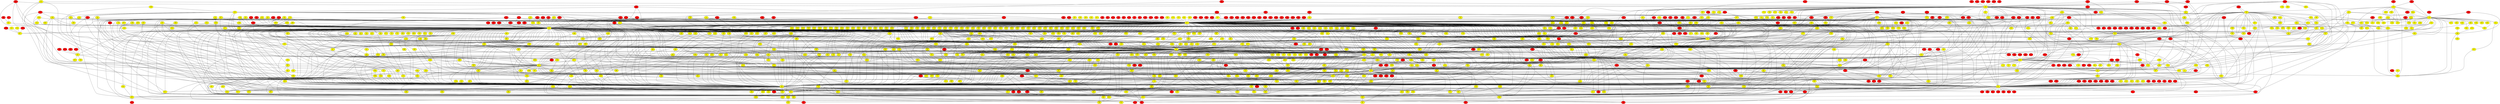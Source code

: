 graph {
0 [style = filled fillcolor = red];
1 [style = filled fillcolor = red];
2 [style = filled fillcolor = red];
3 [style = filled fillcolor = red];
4 [style = filled fillcolor = red];
5 [style = filled fillcolor = red];
6 [style = filled fillcolor = red];
7 [style = filled fillcolor = red];
8 [style = filled fillcolor = red];
9 [style = filled fillcolor = red];
10 [style = filled fillcolor = red];
11 [style = filled fillcolor = red];
12 [style = filled fillcolor = red];
13 [style = filled fillcolor = red];
14 [style = filled fillcolor = red];
15 [style = filled fillcolor = red];
16 [style = filled fillcolor = red];
17 [style = filled fillcolor = red];
18 [style = filled fillcolor = red];
19 [style = filled fillcolor = red];
20 [style = filled fillcolor = red];
21 [style = filled fillcolor = red];
22 [style = filled fillcolor = red];
23 [style = filled fillcolor = red];
24 [style = filled fillcolor = red];
25 [style = filled fillcolor = red];
26 [style = filled fillcolor = red];
27 [style = filled fillcolor = red];
28 [style = filled fillcolor = red];
29 [style = filled fillcolor = red];
30 [style = filled fillcolor = red];
31 [style = filled fillcolor = red];
32 [style = filled fillcolor = red];
33 [style = filled fillcolor = red];
34 [style = filled fillcolor = red];
35 [style = filled fillcolor = red];
36 [style = filled fillcolor = red];
37 [style = filled fillcolor = red];
38 [style = filled fillcolor = red];
39 [style = filled fillcolor = red];
40 [style = filled fillcolor = red];
41 [style = filled fillcolor = red];
42 [style = filled fillcolor = red];
43 [style = filled fillcolor = red];
44 [style = filled fillcolor = red];
45 [style = filled fillcolor = red];
46 [style = filled fillcolor = red];
47 [style = filled fillcolor = red];
48 [style = filled fillcolor = red];
49 [style = filled fillcolor = red];
50 [style = filled fillcolor = red];
51 [style = filled fillcolor = red];
52 [style = filled fillcolor = red];
53 [style = filled fillcolor = red];
54 [style = filled fillcolor = red];
55 [style = filled fillcolor = red];
56 [style = filled fillcolor = red];
57 [style = filled fillcolor = red];
58 [style = filled fillcolor = red];
59 [style = filled fillcolor = red];
60 [style = filled fillcolor = red];
61 [style = filled fillcolor = red];
62 [style = filled fillcolor = red];
63 [style = filled fillcolor = red];
64 [style = filled fillcolor = red];
65 [style = filled fillcolor = red];
66 [style = filled fillcolor = red];
67 [style = filled fillcolor = red];
68 [style = filled fillcolor = red];
69 [style = filled fillcolor = red];
70 [style = filled fillcolor = red];
71 [style = filled fillcolor = red];
72 [style = filled fillcolor = red];
73 [style = filled fillcolor = red];
74 [style = filled fillcolor = red];
75 [style = filled fillcolor = red];
76 [style = filled fillcolor = red];
77 [style = filled fillcolor = red];
78 [style = filled fillcolor = red];
79 [style = filled fillcolor = red];
80 [style = filled fillcolor = red];
81 [style = filled fillcolor = red];
82 [style = filled fillcolor = red];
83 [style = filled fillcolor = red];
84 [style = filled fillcolor = red];
85 [style = filled fillcolor = red];
86 [style = filled fillcolor = red];
87 [style = filled fillcolor = red];
88 [style = filled fillcolor = red];
89 [style = filled fillcolor = red];
90 [style = filled fillcolor = red];
91 [style = filled fillcolor = red];
92 [style = filled fillcolor = red];
93 [style = filled fillcolor = red];
94 [style = filled fillcolor = red];
95 [style = filled fillcolor = red];
96 [style = filled fillcolor = red];
97 [style = filled fillcolor = red];
98 [style = filled fillcolor = red];
99 [style = filled fillcolor = red];
100 [style = filled fillcolor = red];
101 [style = filled fillcolor = red];
102 [style = filled fillcolor = red];
103 [style = filled fillcolor = red];
104 [style = filled fillcolor = red];
105 [style = filled fillcolor = red];
106 [style = filled fillcolor = red];
107 [style = filled fillcolor = red];
108 [style = filled fillcolor = red];
109 [style = filled fillcolor = red];
110 [style = filled fillcolor = red];
111 [style = filled fillcolor = red];
112 [style = filled fillcolor = red];
113 [style = filled fillcolor = red];
114 [style = filled fillcolor = red];
115 [style = filled fillcolor = red];
116 [style = filled fillcolor = red];
117 [style = filled fillcolor = red];
118 [style = filled fillcolor = red];
119 [style = filled fillcolor = red];
120 [style = filled fillcolor = red];
121 [style = filled fillcolor = red];
122 [style = filled fillcolor = red];
123 [style = filled fillcolor = red];
124 [style = filled fillcolor = red];
125 [style = filled fillcolor = red];
126 [style = filled fillcolor = red];
127 [style = filled fillcolor = red];
128 [style = filled fillcolor = red];
129 [style = filled fillcolor = red];
130 [style = filled fillcolor = red];
131 [style = filled fillcolor = red];
132 [style = filled fillcolor = red];
133 [style = filled fillcolor = red];
134 [style = filled fillcolor = red];
135 [style = filled fillcolor = red];
136 [style = filled fillcolor = red];
137 [style = filled fillcolor = red];
138 [style = filled fillcolor = red];
139 [style = filled fillcolor = red];
140 [style = filled fillcolor = red];
141 [style = filled fillcolor = red];
142 [style = filled fillcolor = red];
143 [style = filled fillcolor = red];
144 [style = filled fillcolor = red];
145 [style = filled fillcolor = red];
146 [style = filled fillcolor = red];
147 [style = filled fillcolor = red];
148 [style = filled fillcolor = red];
149 [style = filled fillcolor = red];
150 [style = filled fillcolor = red];
151 [style = filled fillcolor = red];
152 [style = filled fillcolor = red];
153 [style = filled fillcolor = red];
154 [style = filled fillcolor = red];
155 [style = filled fillcolor = red];
156 [style = filled fillcolor = red];
157 [style = filled fillcolor = red];
158 [style = filled fillcolor = red];
159 [style = filled fillcolor = red];
160 [style = filled fillcolor = red];
161 [style = filled fillcolor = red];
162 [style = filled fillcolor = red];
163 [style = filled fillcolor = red];
164 [style = filled fillcolor = red];
165 [style = filled fillcolor = red];
166 [style = filled fillcolor = red];
167 [style = filled fillcolor = red];
168 [style = filled fillcolor = red];
169 [style = filled fillcolor = red];
170 [style = filled fillcolor = red];
171 [style = filled fillcolor = red];
172 [style = filled fillcolor = red];
173 [style = filled fillcolor = red];
174 [style = filled fillcolor = red];
175 [style = filled fillcolor = red];
176 [style = filled fillcolor = red];
177 [style = filled fillcolor = red];
178 [style = filled fillcolor = red];
179 [style = filled fillcolor = red];
180 [style = filled fillcolor = red];
181 [style = filled fillcolor = red];
182 [style = filled fillcolor = red];
183 [style = filled fillcolor = red];
184 [style = filled fillcolor = red];
185 [style = filled fillcolor = red];
186 [style = filled fillcolor = red];
187 [style = filled fillcolor = red];
188 [style = filled fillcolor = red];
189 [style = filled fillcolor = red];
190 [style = filled fillcolor = red];
191 [style = filled fillcolor = red];
192 [style = filled fillcolor = red];
193 [style = filled fillcolor = red];
194 [style = filled fillcolor = red];
195 [style = filled fillcolor = red];
196 [style = filled fillcolor = red];
197 [style = filled fillcolor = red];
198 [style = filled fillcolor = red];
199 [style = filled fillcolor = red];
200 [style = filled fillcolor = red];
201 [style = filled fillcolor = red];
202 [style = filled fillcolor = red];
203 [style = filled fillcolor = red];
204 [style = filled fillcolor = red];
205 [style = filled fillcolor = red];
206 [style = filled fillcolor = red];
207 [style = filled fillcolor = red];
208 [style = filled fillcolor = red];
209 [style = filled fillcolor = red];
210 [style = filled fillcolor = red];
211 [style = filled fillcolor = red];
212 [style = filled fillcolor = red];
213 [style = filled fillcolor = red];
214 [style = filled fillcolor = red];
215 [style = filled fillcolor = red];
216 [style = filled fillcolor = red];
217 [style = filled fillcolor = red];
218 [style = filled fillcolor = red];
219 [style = filled fillcolor = red];
220 [style = filled fillcolor = red];
221 [style = filled fillcolor = red];
222 [style = filled fillcolor = red];
223 [style = filled fillcolor = red];
224 [style = filled fillcolor = red];
225 [style = filled fillcolor = red];
226 [style = filled fillcolor = red];
227 [style = filled fillcolor = red];
228 [style = filled fillcolor = red];
229 [style = filled fillcolor = red];
230 [style = filled fillcolor = red];
231 [style = filled fillcolor = red];
232 [style = filled fillcolor = red];
233 [style = filled fillcolor = red];
234 [style = filled fillcolor = red];
235 [style = filled fillcolor = red];
236 [style = filled fillcolor = red];
237 [style = filled fillcolor = red];
238 [style = filled fillcolor = red];
239 [style = filled fillcolor = red];
240 [style = filled fillcolor = red];
241 [style = filled fillcolor = red];
242 [style = filled fillcolor = red];
243 [style = filled fillcolor = red];
244 [style = filled fillcolor = red];
245 [style = filled fillcolor = red];
246 [style = filled fillcolor = red];
247 [style = filled fillcolor = red];
248 [style = filled fillcolor = red];
249 [style = filled fillcolor = red];
250 [style = filled fillcolor = red];
251 [style = filled fillcolor = red];
252 [style = filled fillcolor = red];
253 [style = filled fillcolor = red];
254 [style = filled fillcolor = red];
255 [style = filled fillcolor = red];
256 [style = filled fillcolor = red];
257 [style = filled fillcolor = red];
258 [style = filled fillcolor = red];
259 [style = filled fillcolor = red];
260 [style = filled fillcolor = red];
261 [style = filled fillcolor = red];
262 [style = filled fillcolor = red];
263 [style = filled fillcolor = red];
264 [style = filled fillcolor = red];
265 [style = filled fillcolor = red];
266 [style = filled fillcolor = red];
267 [style = filled fillcolor = red];
268 [style = filled fillcolor = yellow];
269 [style = filled fillcolor = yellow];
270 [style = filled fillcolor = yellow];
271 [style = filled fillcolor = yellow];
272 [style = filled fillcolor = yellow];
273 [style = filled fillcolor = yellow];
274 [style = filled fillcolor = yellow];
275 [style = filled fillcolor = yellow];
276 [style = filled fillcolor = yellow];
277 [style = filled fillcolor = yellow];
278 [style = filled fillcolor = yellow];
279 [style = filled fillcolor = yellow];
280 [style = filled fillcolor = yellow];
281 [style = filled fillcolor = yellow];
282 [style = filled fillcolor = yellow];
283 [style = filled fillcolor = yellow];
284 [style = filled fillcolor = yellow];
285 [style = filled fillcolor = yellow];
286 [style = filled fillcolor = yellow];
287 [style = filled fillcolor = yellow];
288 [style = filled fillcolor = yellow];
289 [style = filled fillcolor = yellow];
290 [style = filled fillcolor = yellow];
291 [style = filled fillcolor = yellow];
292 [style = filled fillcolor = yellow];
293 [style = filled fillcolor = yellow];
294 [style = filled fillcolor = yellow];
295 [style = filled fillcolor = yellow];
296 [style = filled fillcolor = yellow];
297 [style = filled fillcolor = yellow];
298 [style = filled fillcolor = yellow];
299 [style = filled fillcolor = yellow];
300 [style = filled fillcolor = yellow];
301 [style = filled fillcolor = yellow];
302 [style = filled fillcolor = yellow];
303 [style = filled fillcolor = yellow];
304 [style = filled fillcolor = yellow];
305 [style = filled fillcolor = yellow];
306 [style = filled fillcolor = yellow];
307 [style = filled fillcolor = yellow];
308 [style = filled fillcolor = yellow];
309 [style = filled fillcolor = yellow];
310 [style = filled fillcolor = yellow];
311 [style = filled fillcolor = yellow];
312 [style = filled fillcolor = yellow];
313 [style = filled fillcolor = yellow];
314 [style = filled fillcolor = yellow];
315 [style = filled fillcolor = yellow];
316 [style = filled fillcolor = yellow];
317 [style = filled fillcolor = yellow];
318 [style = filled fillcolor = yellow];
319 [style = filled fillcolor = yellow];
320 [style = filled fillcolor = yellow];
321 [style = filled fillcolor = yellow];
322 [style = filled fillcolor = yellow];
323 [style = filled fillcolor = yellow];
324 [style = filled fillcolor = yellow];
325 [style = filled fillcolor = yellow];
326 [style = filled fillcolor = yellow];
327 [style = filled fillcolor = yellow];
328 [style = filled fillcolor = yellow];
329 [style = filled fillcolor = yellow];
330 [style = filled fillcolor = yellow];
331 [style = filled fillcolor = yellow];
332 [style = filled fillcolor = yellow];
333 [style = filled fillcolor = yellow];
334 [style = filled fillcolor = yellow];
335 [style = filled fillcolor = yellow];
336 [style = filled fillcolor = yellow];
337 [style = filled fillcolor = yellow];
338 [style = filled fillcolor = yellow];
339 [style = filled fillcolor = yellow];
340 [style = filled fillcolor = yellow];
341 [style = filled fillcolor = yellow];
342 [style = filled fillcolor = yellow];
343 [style = filled fillcolor = yellow];
344 [style = filled fillcolor = yellow];
345 [style = filled fillcolor = yellow];
346 [style = filled fillcolor = yellow];
347 [style = filled fillcolor = yellow];
348 [style = filled fillcolor = yellow];
349 [style = filled fillcolor = yellow];
350 [style = filled fillcolor = yellow];
351 [style = filled fillcolor = yellow];
352 [style = filled fillcolor = yellow];
353 [style = filled fillcolor = yellow];
354 [style = filled fillcolor = yellow];
355 [style = filled fillcolor = yellow];
356 [style = filled fillcolor = yellow];
357 [style = filled fillcolor = yellow];
358 [style = filled fillcolor = yellow];
359 [style = filled fillcolor = yellow];
360 [style = filled fillcolor = yellow];
361 [style = filled fillcolor = yellow];
362 [style = filled fillcolor = yellow];
363 [style = filled fillcolor = yellow];
364 [style = filled fillcolor = yellow];
365 [style = filled fillcolor = yellow];
366 [style = filled fillcolor = yellow];
367 [style = filled fillcolor = yellow];
368 [style = filled fillcolor = yellow];
369 [style = filled fillcolor = yellow];
370 [style = filled fillcolor = yellow];
371 [style = filled fillcolor = yellow];
372 [style = filled fillcolor = yellow];
373 [style = filled fillcolor = yellow];
374 [style = filled fillcolor = yellow];
375 [style = filled fillcolor = yellow];
376 [style = filled fillcolor = yellow];
377 [style = filled fillcolor = yellow];
378 [style = filled fillcolor = yellow];
379 [style = filled fillcolor = yellow];
380 [style = filled fillcolor = yellow];
381 [style = filled fillcolor = yellow];
382 [style = filled fillcolor = yellow];
383 [style = filled fillcolor = yellow];
384 [style = filled fillcolor = yellow];
385 [style = filled fillcolor = yellow];
386 [style = filled fillcolor = yellow];
387 [style = filled fillcolor = yellow];
388 [style = filled fillcolor = yellow];
389 [style = filled fillcolor = yellow];
390 [style = filled fillcolor = yellow];
391 [style = filled fillcolor = yellow];
392 [style = filled fillcolor = yellow];
393 [style = filled fillcolor = yellow];
394 [style = filled fillcolor = yellow];
395 [style = filled fillcolor = yellow];
396 [style = filled fillcolor = yellow];
397 [style = filled fillcolor = yellow];
398 [style = filled fillcolor = yellow];
399 [style = filled fillcolor = yellow];
400 [style = filled fillcolor = yellow];
401 [style = filled fillcolor = yellow];
402 [style = filled fillcolor = yellow];
403 [style = filled fillcolor = yellow];
404 [style = filled fillcolor = yellow];
405 [style = filled fillcolor = yellow];
406 [style = filled fillcolor = yellow];
407 [style = filled fillcolor = yellow];
408 [style = filled fillcolor = yellow];
409 [style = filled fillcolor = yellow];
410 [style = filled fillcolor = yellow];
411 [style = filled fillcolor = yellow];
412 [style = filled fillcolor = yellow];
413 [style = filled fillcolor = yellow];
414 [style = filled fillcolor = yellow];
415 [style = filled fillcolor = yellow];
416 [style = filled fillcolor = yellow];
417 [style = filled fillcolor = yellow];
418 [style = filled fillcolor = yellow];
419 [style = filled fillcolor = yellow];
420 [style = filled fillcolor = yellow];
421 [style = filled fillcolor = yellow];
422 [style = filled fillcolor = yellow];
423 [style = filled fillcolor = yellow];
424 [style = filled fillcolor = yellow];
425 [style = filled fillcolor = yellow];
426 [style = filled fillcolor = yellow];
427 [style = filled fillcolor = yellow];
428 [style = filled fillcolor = yellow];
429 [style = filled fillcolor = yellow];
430 [style = filled fillcolor = yellow];
431 [style = filled fillcolor = yellow];
432 [style = filled fillcolor = yellow];
433 [style = filled fillcolor = yellow];
434 [style = filled fillcolor = yellow];
435 [style = filled fillcolor = yellow];
436 [style = filled fillcolor = yellow];
437 [style = filled fillcolor = yellow];
438 [style = filled fillcolor = yellow];
439 [style = filled fillcolor = yellow];
440 [style = filled fillcolor = yellow];
441 [style = filled fillcolor = yellow];
442 [style = filled fillcolor = yellow];
443 [style = filled fillcolor = yellow];
444 [style = filled fillcolor = yellow];
445 [style = filled fillcolor = yellow];
446 [style = filled fillcolor = yellow];
447 [style = filled fillcolor = yellow];
448 [style = filled fillcolor = yellow];
449 [style = filled fillcolor = yellow];
450 [style = filled fillcolor = yellow];
451 [style = filled fillcolor = yellow];
452 [style = filled fillcolor = yellow];
453 [style = filled fillcolor = yellow];
454 [style = filled fillcolor = yellow];
455 [style = filled fillcolor = yellow];
456 [style = filled fillcolor = yellow];
457 [style = filled fillcolor = yellow];
458 [style = filled fillcolor = yellow];
459 [style = filled fillcolor = yellow];
460 [style = filled fillcolor = yellow];
461 [style = filled fillcolor = yellow];
462 [style = filled fillcolor = yellow];
463 [style = filled fillcolor = yellow];
464 [style = filled fillcolor = yellow];
465 [style = filled fillcolor = yellow];
466 [style = filled fillcolor = yellow];
467 [style = filled fillcolor = yellow];
468 [style = filled fillcolor = yellow];
469 [style = filled fillcolor = yellow];
470 [style = filled fillcolor = yellow];
471 [style = filled fillcolor = yellow];
472 [style = filled fillcolor = yellow];
473 [style = filled fillcolor = yellow];
474 [style = filled fillcolor = yellow];
475 [style = filled fillcolor = yellow];
476 [style = filled fillcolor = yellow];
477 [style = filled fillcolor = yellow];
478 [style = filled fillcolor = yellow];
479 [style = filled fillcolor = yellow];
480 [style = filled fillcolor = yellow];
481 [style = filled fillcolor = yellow];
482 [style = filled fillcolor = yellow];
483 [style = filled fillcolor = yellow];
484 [style = filled fillcolor = yellow];
485 [style = filled fillcolor = yellow];
486 [style = filled fillcolor = yellow];
487 [style = filled fillcolor = yellow];
488 [style = filled fillcolor = yellow];
489 [style = filled fillcolor = yellow];
490 [style = filled fillcolor = yellow];
491 [style = filled fillcolor = yellow];
492 [style = filled fillcolor = yellow];
493 [style = filled fillcolor = yellow];
494 [style = filled fillcolor = yellow];
495 [style = filled fillcolor = yellow];
496 [style = filled fillcolor = yellow];
497 [style = filled fillcolor = yellow];
498 [style = filled fillcolor = yellow];
499 [style = filled fillcolor = yellow];
500 [style = filled fillcolor = yellow];
501 [style = filled fillcolor = yellow];
502 [style = filled fillcolor = yellow];
503 [style = filled fillcolor = yellow];
504 [style = filled fillcolor = yellow];
505 [style = filled fillcolor = yellow];
506 [style = filled fillcolor = yellow];
507 [style = filled fillcolor = yellow];
508 [style = filled fillcolor = yellow];
509 [style = filled fillcolor = yellow];
510 [style = filled fillcolor = yellow];
511 [style = filled fillcolor = yellow];
512 [style = filled fillcolor = yellow];
513 [style = filled fillcolor = yellow];
514 [style = filled fillcolor = yellow];
515 [style = filled fillcolor = yellow];
516 [style = filled fillcolor = yellow];
517 [style = filled fillcolor = yellow];
518 [style = filled fillcolor = yellow];
519 [style = filled fillcolor = yellow];
520 [style = filled fillcolor = yellow];
521 [style = filled fillcolor = yellow];
522 [style = filled fillcolor = yellow];
523 [style = filled fillcolor = yellow];
524 [style = filled fillcolor = yellow];
525 [style = filled fillcolor = yellow];
526 [style = filled fillcolor = yellow];
527 [style = filled fillcolor = yellow];
528 [style = filled fillcolor = yellow];
529 [style = filled fillcolor = yellow];
530 [style = filled fillcolor = yellow];
531 [style = filled fillcolor = yellow];
532 [style = filled fillcolor = yellow];
533 [style = filled fillcolor = yellow];
534 [style = filled fillcolor = yellow];
535 [style = filled fillcolor = yellow];
536 [style = filled fillcolor = yellow];
537 [style = filled fillcolor = yellow];
538 [style = filled fillcolor = yellow];
539 [style = filled fillcolor = yellow];
540 [style = filled fillcolor = yellow];
541 [style = filled fillcolor = yellow];
542 [style = filled fillcolor = yellow];
543 [style = filled fillcolor = yellow];
544 [style = filled fillcolor = yellow];
545 [style = filled fillcolor = yellow];
546 [style = filled fillcolor = yellow];
547 [style = filled fillcolor = yellow];
548 [style = filled fillcolor = yellow];
549 [style = filled fillcolor = yellow];
550 [style = filled fillcolor = yellow];
551 [style = filled fillcolor = yellow];
552 [style = filled fillcolor = yellow];
553 [style = filled fillcolor = yellow];
554 [style = filled fillcolor = yellow];
555 [style = filled fillcolor = yellow];
556 [style = filled fillcolor = yellow];
557 [style = filled fillcolor = yellow];
558 [style = filled fillcolor = yellow];
559 [style = filled fillcolor = yellow];
560 [style = filled fillcolor = yellow];
561 [style = filled fillcolor = yellow];
562 [style = filled fillcolor = yellow];
563 [style = filled fillcolor = yellow];
564 [style = filled fillcolor = yellow];
565 [style = filled fillcolor = yellow];
566 [style = filled fillcolor = yellow];
567 [style = filled fillcolor = yellow];
568 [style = filled fillcolor = yellow];
569 [style = filled fillcolor = yellow];
570 [style = filled fillcolor = yellow];
571 [style = filled fillcolor = yellow];
572 [style = filled fillcolor = yellow];
573 [style = filled fillcolor = yellow];
574 [style = filled fillcolor = yellow];
575 [style = filled fillcolor = yellow];
576 [style = filled fillcolor = yellow];
577 [style = filled fillcolor = yellow];
578 [style = filled fillcolor = yellow];
579 [style = filled fillcolor = yellow];
580 [style = filled fillcolor = yellow];
581 [style = filled fillcolor = yellow];
582 [style = filled fillcolor = yellow];
583 [style = filled fillcolor = yellow];
584 [style = filled fillcolor = yellow];
585 [style = filled fillcolor = yellow];
586 [style = filled fillcolor = yellow];
587 [style = filled fillcolor = yellow];
588 [style = filled fillcolor = yellow];
589 [style = filled fillcolor = yellow];
590 [style = filled fillcolor = yellow];
591 [style = filled fillcolor = yellow];
592 [style = filled fillcolor = yellow];
593 [style = filled fillcolor = yellow];
594 [style = filled fillcolor = yellow];
595 [style = filled fillcolor = yellow];
596 [style = filled fillcolor = yellow];
597 [style = filled fillcolor = yellow];
598 [style = filled fillcolor = yellow];
599 [style = filled fillcolor = yellow];
600 [style = filled fillcolor = yellow];
601 [style = filled fillcolor = yellow];
602 [style = filled fillcolor = yellow];
603 [style = filled fillcolor = yellow];
604 [style = filled fillcolor = yellow];
605 [style = filled fillcolor = yellow];
606 [style = filled fillcolor = yellow];
607 [style = filled fillcolor = yellow];
608 [style = filled fillcolor = yellow];
609 [style = filled fillcolor = yellow];
610 [style = filled fillcolor = yellow];
611 [style = filled fillcolor = yellow];
612 [style = filled fillcolor = yellow];
613 [style = filled fillcolor = yellow];
614 [style = filled fillcolor = yellow];
615 [style = filled fillcolor = yellow];
616 [style = filled fillcolor = yellow];
617 [style = filled fillcolor = yellow];
618 [style = filled fillcolor = yellow];
619 [style = filled fillcolor = yellow];
620 [style = filled fillcolor = yellow];
621 [style = filled fillcolor = yellow];
622 [style = filled fillcolor = yellow];
623 [style = filled fillcolor = yellow];
624 [style = filled fillcolor = yellow];
625 [style = filled fillcolor = yellow];
626 [style = filled fillcolor = yellow];
627 [style = filled fillcolor = yellow];
628 [style = filled fillcolor = yellow];
629 [style = filled fillcolor = yellow];
630 [style = filled fillcolor = yellow];
631 [style = filled fillcolor = yellow];
632 [style = filled fillcolor = yellow];
633 [style = filled fillcolor = yellow];
634 [style = filled fillcolor = yellow];
635 [style = filled fillcolor = yellow];
636 [style = filled fillcolor = yellow];
637 [style = filled fillcolor = yellow];
638 [style = filled fillcolor = yellow];
639 [style = filled fillcolor = yellow];
640 [style = filled fillcolor = yellow];
641 [style = filled fillcolor = yellow];
642 [style = filled fillcolor = yellow];
643 [style = filled fillcolor = yellow];
644 [style = filled fillcolor = yellow];
645 [style = filled fillcolor = yellow];
646 [style = filled fillcolor = yellow];
647 [style = filled fillcolor = yellow];
648 [style = filled fillcolor = yellow];
649 [style = filled fillcolor = yellow];
650 [style = filled fillcolor = yellow];
651 [style = filled fillcolor = yellow];
652 [style = filled fillcolor = yellow];
653 [style = filled fillcolor = yellow];
654 [style = filled fillcolor = yellow];
655 [style = filled fillcolor = yellow];
656 [style = filled fillcolor = yellow];
657 [style = filled fillcolor = yellow];
658 [style = filled fillcolor = yellow];
659 [style = filled fillcolor = yellow];
660 [style = filled fillcolor = yellow];
661 [style = filled fillcolor = yellow];
662 [style = filled fillcolor = yellow];
663 [style = filled fillcolor = yellow];
664 [style = filled fillcolor = yellow];
665 [style = filled fillcolor = yellow];
666 [style = filled fillcolor = yellow];
667 [style = filled fillcolor = yellow];
668 [style = filled fillcolor = yellow];
669 [style = filled fillcolor = yellow];
670 [style = filled fillcolor = yellow];
671 [style = filled fillcolor = yellow];
672 [style = filled fillcolor = yellow];
673 [style = filled fillcolor = yellow];
674 [style = filled fillcolor = yellow];
675 [style = filled fillcolor = yellow];
676 [style = filled fillcolor = yellow];
677 [style = filled fillcolor = yellow];
678 [style = filled fillcolor = yellow];
679 [style = filled fillcolor = yellow];
680 [style = filled fillcolor = yellow];
681 [style = filled fillcolor = yellow];
682 [style = filled fillcolor = yellow];
683 [style = filled fillcolor = yellow];
684 [style = filled fillcolor = yellow];
685 [style = filled fillcolor = yellow];
686 [style = filled fillcolor = yellow];
687 [style = filled fillcolor = yellow];
688 [style = filled fillcolor = yellow];
689 [style = filled fillcolor = yellow];
690 [style = filled fillcolor = yellow];
691 [style = filled fillcolor = yellow];
692 [style = filled fillcolor = yellow];
693 [style = filled fillcolor = yellow];
694 [style = filled fillcolor = yellow];
695 [style = filled fillcolor = yellow];
696 [style = filled fillcolor = yellow];
697 [style = filled fillcolor = yellow];
698 [style = filled fillcolor = yellow];
699 [style = filled fillcolor = yellow];
700 [style = filled fillcolor = yellow];
701 [style = filled fillcolor = yellow];
702 [style = filled fillcolor = yellow];
703 [style = filled fillcolor = yellow];
704 [style = filled fillcolor = yellow];
705 [style = filled fillcolor = yellow];
706 [style = filled fillcolor = yellow];
707 [style = filled fillcolor = yellow];
708 [style = filled fillcolor = yellow];
709 [style = filled fillcolor = yellow];
710 [style = filled fillcolor = yellow];
711 [style = filled fillcolor = yellow];
712 [style = filled fillcolor = yellow];
713 [style = filled fillcolor = yellow];
714 [style = filled fillcolor = yellow];
715 [style = filled fillcolor = yellow];
716 [style = filled fillcolor = yellow];
717 [style = filled fillcolor = yellow];
718 [style = filled fillcolor = yellow];
719 [style = filled fillcolor = yellow];
720 [style = filled fillcolor = yellow];
721 [style = filled fillcolor = yellow];
722 [style = filled fillcolor = yellow];
723 [style = filled fillcolor = yellow];
724 [style = filled fillcolor = yellow];
725 [style = filled fillcolor = yellow];
726 [style = filled fillcolor = yellow];
727 [style = filled fillcolor = yellow];
728 [style = filled fillcolor = yellow];
729 [style = filled fillcolor = yellow];
730 [style = filled fillcolor = yellow];
731 [style = filled fillcolor = yellow];
732 [style = filled fillcolor = yellow];
733 [style = filled fillcolor = yellow];
734 [style = filled fillcolor = yellow];
735 [style = filled fillcolor = yellow];
736 [style = filled fillcolor = yellow];
737 [style = filled fillcolor = yellow];
738 [style = filled fillcolor = yellow];
739 [style = filled fillcolor = yellow];
740 [style = filled fillcolor = yellow];
741 [style = filled fillcolor = yellow];
742 [style = filled fillcolor = yellow];
743 [style = filled fillcolor = yellow];
744 [style = filled fillcolor = yellow];
745 [style = filled fillcolor = yellow];
746 [style = filled fillcolor = yellow];
747 [style = filled fillcolor = yellow];
748 [style = filled fillcolor = yellow];
749 [style = filled fillcolor = yellow];
750 [style = filled fillcolor = yellow];
751 [style = filled fillcolor = yellow];
752 [style = filled fillcolor = yellow];
753 [style = filled fillcolor = yellow];
754 [style = filled fillcolor = yellow];
755 [style = filled fillcolor = yellow];
756 [style = filled fillcolor = yellow];
757 [style = filled fillcolor = yellow];
758 [style = filled fillcolor = yellow];
759 [style = filled fillcolor = yellow];
760 [style = filled fillcolor = yellow];
761 [style = filled fillcolor = yellow];
762 [style = filled fillcolor = yellow];
763 [style = filled fillcolor = yellow];
764 [style = filled fillcolor = yellow];
765 [style = filled fillcolor = yellow];
766 [style = filled fillcolor = yellow];
767 [style = filled fillcolor = yellow];
768 [style = filled fillcolor = yellow];
769 [style = filled fillcolor = yellow];
770 [style = filled fillcolor = yellow];
771 [style = filled fillcolor = yellow];
772 [style = filled fillcolor = yellow];
773 [style = filled fillcolor = yellow];
774 [style = filled fillcolor = yellow];
775 [style = filled fillcolor = yellow];
776 [style = filled fillcolor = yellow];
777 [style = filled fillcolor = yellow];
778 [style = filled fillcolor = yellow];
779 [style = filled fillcolor = yellow];
780 [style = filled fillcolor = yellow];
781 [style = filled fillcolor = yellow];
782 [style = filled fillcolor = yellow];
783 [style = filled fillcolor = yellow];
784 [style = filled fillcolor = yellow];
785 [style = filled fillcolor = yellow];
786 [style = filled fillcolor = yellow];
787 [style = filled fillcolor = yellow];
788 [style = filled fillcolor = yellow];
789 [style = filled fillcolor = yellow];
790 [style = filled fillcolor = yellow];
791 [style = filled fillcolor = yellow];
792 [style = filled fillcolor = yellow];
793 [style = filled fillcolor = yellow];
794 [style = filled fillcolor = yellow];
795 [style = filled fillcolor = yellow];
796 [style = filled fillcolor = yellow];
797 [style = filled fillcolor = yellow];
798 [style = filled fillcolor = yellow];
799 [style = filled fillcolor = yellow];
800 [style = filled fillcolor = yellow];
801 [style = filled fillcolor = yellow];
802 [style = filled fillcolor = yellow];
803 [style = filled fillcolor = yellow];
804 [style = filled fillcolor = yellow];
805 [style = filled fillcolor = yellow];
806 [style = filled fillcolor = yellow];
807 [style = filled fillcolor = yellow];
808 [style = filled fillcolor = yellow];
809 [style = filled fillcolor = yellow];
810 [style = filled fillcolor = yellow];
811 [style = filled fillcolor = yellow];
812 [style = filled fillcolor = yellow];
813 [style = filled fillcolor = yellow];
814 [style = filled fillcolor = yellow];
815 [style = filled fillcolor = yellow];
816 [style = filled fillcolor = yellow];
817 [style = filled fillcolor = yellow];
818 [style = filled fillcolor = yellow];
819 [style = filled fillcolor = yellow];
820 [style = filled fillcolor = yellow];
821 [style = filled fillcolor = yellow];
822 [style = filled fillcolor = yellow];
823 [style = filled fillcolor = yellow];
824 [style = filled fillcolor = yellow];
825 [style = filled fillcolor = yellow];
826 [style = filled fillcolor = yellow];
827 [style = filled fillcolor = yellow];
828 [style = filled fillcolor = yellow];
829 [style = filled fillcolor = yellow];
830 [style = filled fillcolor = yellow];
831 [style = filled fillcolor = yellow];
832 [style = filled fillcolor = yellow];
833 [style = filled fillcolor = yellow];
834 [style = filled fillcolor = yellow];
835 [style = filled fillcolor = yellow];
836 [style = filled fillcolor = yellow];
837 [style = filled fillcolor = yellow];
838 [style = filled fillcolor = yellow];
839 [style = filled fillcolor = yellow];
840 [style = filled fillcolor = yellow];
841 [style = filled fillcolor = yellow];
842 [style = filled fillcolor = yellow];
843 [style = filled fillcolor = yellow];
844 [style = filled fillcolor = yellow];
845 [style = filled fillcolor = yellow];
846 [style = filled fillcolor = yellow];
847 [style = filled fillcolor = yellow];
848 [style = filled fillcolor = yellow];
849 [style = filled fillcolor = yellow];
850 [style = filled fillcolor = yellow];
851 [style = filled fillcolor = yellow];
852 [style = filled fillcolor = yellow];
853 [style = filled fillcolor = yellow];
854 [style = filled fillcolor = yellow];
855 [style = filled fillcolor = yellow];
856 [style = filled fillcolor = yellow];
857 [style = filled fillcolor = yellow];
858 [style = filled fillcolor = yellow];
859 [style = filled fillcolor = yellow];
860 [style = filled fillcolor = yellow];
861 [style = filled fillcolor = yellow];
862 [style = filled fillcolor = yellow];
863 [style = filled fillcolor = yellow];
864 [style = filled fillcolor = yellow];
865 [style = filled fillcolor = yellow];
866 [style = filled fillcolor = yellow];
867 [style = filled fillcolor = yellow];
868 [style = filled fillcolor = yellow];
869 [style = filled fillcolor = yellow];
870 [style = filled fillcolor = yellow];
871 [style = filled fillcolor = yellow];
872 [style = filled fillcolor = yellow];
873 [style = filled fillcolor = yellow];
874 [style = filled fillcolor = yellow];
875 [style = filled fillcolor = yellow];
876 [style = filled fillcolor = yellow];
877 [style = filled fillcolor = yellow];
878 [style = filled fillcolor = yellow];
879 [style = filled fillcolor = yellow];
880 [style = filled fillcolor = yellow];
881 [style = filled fillcolor = yellow];
882 [style = filled fillcolor = yellow];
883 [style = filled fillcolor = yellow];
884 [style = filled fillcolor = yellow];
885 [style = filled fillcolor = yellow];
886 [style = filled fillcolor = yellow];
887 [style = filled fillcolor = yellow];
888 [style = filled fillcolor = yellow];
889 [style = filled fillcolor = yellow];
890 [style = filled fillcolor = yellow];
891 [style = filled fillcolor = yellow];
892 [style = filled fillcolor = yellow];
893 [style = filled fillcolor = yellow];
894 [style = filled fillcolor = yellow];
895 [style = filled fillcolor = yellow];
896 [style = filled fillcolor = yellow];
897 [style = filled fillcolor = yellow];
898 [style = filled fillcolor = yellow];
899 [style = filled fillcolor = yellow];
900 [style = filled fillcolor = yellow];
901 [style = filled fillcolor = yellow];
902 [style = filled fillcolor = yellow];
903 [style = filled fillcolor = yellow];
904 [style = filled fillcolor = yellow];
905 [style = filled fillcolor = yellow];
906 [style = filled fillcolor = yellow];
907 [style = filled fillcolor = yellow];
908 [style = filled fillcolor = yellow];
909 [style = filled fillcolor = yellow];
910 [style = filled fillcolor = yellow];
911 [style = filled fillcolor = yellow];
912 [style = filled fillcolor = yellow];
913 [style = filled fillcolor = yellow];
914 [style = filled fillcolor = yellow];
915 [style = filled fillcolor = yellow];
916 [style = filled fillcolor = yellow];
917 [style = filled fillcolor = yellow];
918 [style = filled fillcolor = yellow];
919 [style = filled fillcolor = yellow];
920 [style = filled fillcolor = yellow];
921 [style = filled fillcolor = yellow];
922 [style = filled fillcolor = yellow];
923 [style = filled fillcolor = yellow];
924 [style = filled fillcolor = yellow];
925 [style = filled fillcolor = yellow];
926 [style = filled fillcolor = yellow];
927 [style = filled fillcolor = yellow];
928 [style = filled fillcolor = yellow];
929 [style = filled fillcolor = yellow];
930 [style = filled fillcolor = yellow];
931 [style = filled fillcolor = yellow];
932 [style = filled fillcolor = yellow];
933 [style = filled fillcolor = yellow];
934 [style = filled fillcolor = yellow];
935 [style = filled fillcolor = yellow];
936 [style = filled fillcolor = yellow];
937 [style = filled fillcolor = yellow];
938 [style = filled fillcolor = yellow];
939 [style = filled fillcolor = yellow];
940 [style = filled fillcolor = yellow];
941 [style = filled fillcolor = yellow];
942 [style = filled fillcolor = yellow];
943 [style = filled fillcolor = yellow];
944 [style = filled fillcolor = yellow];
945 [style = filled fillcolor = yellow];
946 [style = filled fillcolor = yellow];
947 [style = filled fillcolor = yellow];
948 [style = filled fillcolor = yellow];
949 [style = filled fillcolor = yellow];
950 [style = filled fillcolor = yellow];
951 [style = filled fillcolor = yellow];
952 [style = filled fillcolor = yellow];
953 [style = filled fillcolor = yellow];
954 [style = filled fillcolor = yellow];
955 [style = filled fillcolor = yellow];
956 [style = filled fillcolor = yellow];
957 [style = filled fillcolor = yellow];
958 [style = filled fillcolor = yellow];
959 [style = filled fillcolor = yellow];
960 [style = filled fillcolor = yellow];
961 [style = filled fillcolor = yellow];
962 [style = filled fillcolor = yellow];
963 [style = filled fillcolor = yellow];
964 [style = filled fillcolor = yellow];
965 [style = filled fillcolor = yellow];
966 [style = filled fillcolor = yellow];
967 [style = filled fillcolor = yellow];
968 [style = filled fillcolor = yellow];
969 [style = filled fillcolor = yellow];
970 [style = filled fillcolor = yellow];
971 [style = filled fillcolor = yellow];
972 [style = filled fillcolor = yellow];
973 [style = filled fillcolor = yellow];
974 [style = filled fillcolor = yellow];
975 [style = filled fillcolor = yellow];
976 [style = filled fillcolor = yellow];
977 [style = filled fillcolor = yellow];
978 [style = filled fillcolor = yellow];
979 [style = filled fillcolor = yellow];
980 [style = filled fillcolor = yellow];
981 [style = filled fillcolor = yellow];
982 [style = filled fillcolor = yellow];
983 [style = filled fillcolor = yellow];
984 [style = filled fillcolor = yellow];
985 [style = filled fillcolor = yellow];
986 [style = filled fillcolor = yellow];
987 [style = filled fillcolor = yellow];
988 [style = filled fillcolor = yellow];
989 [style = filled fillcolor = yellow];
990 [style = filled fillcolor = yellow];
991 [style = filled fillcolor = yellow];
992 [style = filled fillcolor = yellow];
993 [style = filled fillcolor = yellow];
994 [style = filled fillcolor = yellow];
995 [style = filled fillcolor = yellow];
996 [style = filled fillcolor = yellow];
997 [style = filled fillcolor = yellow];
998 [style = filled fillcolor = yellow];
999 [style = filled fillcolor = yellow];
218 -- 932;
0 -- 637;
219 -- 932;
225 -- 897;
240 -- 720;
223 -- 580;
229 -- 810;
213 -- 629;
240 -- 495;
231 -- 803;
212 -- 387;
226 -- 629;
224 -- 387;
237 -- 392;
215 -- 568;
243 -- 580;
227 -- 736;
235 -- 951;
236 -- 387;
241 -- 543;
210 -- 387;
234 -- 785;
224 -- 392;
240 -- 629;
231 -- 387;
209 -- 387;
228 -- 629;
214 -- 392;
239 -- 387;
240 -- 573;
244 -- 387;
228 -- 957;
216 -- 566;
240 -- 959;
240 -- 777;
245 -- 392;
238 -- 392;
230 -- 629;
232 -- 951;
232 -- 387;
217 -- 932;
220 -- 763;
211 -- 603;
233 -- 848;
240 -- 724;
244 -- 264;
242 -- 392;
240 -- 368;
246 -- 966;
247 -- 580;
210 -- 582;
217 -- 387;
240 -- 289;
221 -- 763;
220 -- 833;
216 -- 379;
211 -- 392;
240 -- 298;
211 -- 387;
222 -- 870;
241 -- 549;
252 -- 951;
253 -- 387;
253 -- 392;
254 -- 932;
255 -- 387;
256 -- 983;
257 -- 550;
257 -- 932;
258 -- 387;
259 -- 387;
259 -- 932;
260 -- 932;
261 -- 582;
261 -- 763;
262 -- 389;
262 -- 837;
262 -- 932;
263 -- 289;
264 -- 387;
265 -- 392;
266 -- 778;
266 -- 989;
267 -- 870;
267 -- 871;
268 -- 763;
269 -- 285;
269 -- 869;
270 -- 982;
271 -- 582;
271 -- 614;
271 -- 869;
272 -- 387;
272 -- 472;
272 -- 582;
273 -- 5;
273 -- 306;
273 -- 379;
273 -- 460;
273 -- 528;
273 -- 532;
273 -- 534;
273 -- 539;
248 -- 932;
249 -- 387;
220 -- 387;
250 -- 387;
251 -- 614;
252 -- 932;
1 -- 582;
3 -- 932;
4 -- 932;
12 -- 550;
12 -- 932;
13 -- 289;
14 -- 694;
15 -- 582;
16 -- 325;
16 -- 988;
17 -- 387;
17 -- 582;
17 -- 763;
17 -- 993;
18 -- 387;
18 -- 392;
19 -- 984;
21 -- 932;
21 -- 988;
23 -- 932;
49 -- 387;
50 -- 387;
51 -- 387;
52 -- 580;
53 -- 387;
53 -- 392;
54 -- 387;
55 -- 932;
56 -- 387;
57 -- 810;
58 -- 387;
58 -- 951;
59 -- 392;
59 -- 582;
59 -- 784;
60 -- 387;
60 -- 472;
60 -- 932;
61 -- 184;
61 -- 700;
62 -- 387;
62 -- 392;
63 -- 580;
64 -- 810;
65 -- 214;
66 -- 392;
66 -- 963;
67 -- 580;
68 -- 635;
69 -- 629;
70 -- 387;
71 -- 387;
72 -- 387;
72 -- 392;
73 -- 387;
73 -- 603;
74 -- 392;
75 -- 932;
76 -- 303;
76 -- 951;
77 -- 387;
77 -- 582;
78 -- 932;
79 -- 330;
79 -- 932;
80 -- 387;
80 -- 550;
80 -- 951;
81 -- 387;
82 -- 472;
83 -- 763;
83 -- 951;
84 -- 973;
84 -- 975;
85 -- 472;
86 -- 387;
86 -- 932;
87 -- 932;
88 -- 387;
88 -- 472;
89 -- 387;
89 -- 582;
89 -- 614;
90 -- 637;
91 -- 932;
92 -- 932;
93 -- 988;
94 -- 870;
94 -- 871;
95 -- 951;
96 -- 387;
96 -- 932;
97 -- 932;
98 -- 932;
99 -- 387;
99 -- 763;
100 -- 306;
100 -- 824;
101 -- 379;
102 -- 273;
103 -- 273;
103 -- 379;
104 -- 949;
105 -- 387;
106 -- 387;
106 -- 582;
107 -- 379;
108 -- 571;
109 -- 763;
110 -- 387;
111 -- 387;
112 -- 387;
112 -- 932;
113 -- 184;
113 -- 387;
113 -- 763;
114 -- 669;
115 -- 317;
115 -- 400;
115 -- 526;
115 -- 578;
115 -- 631;
115 -- 682;
115 -- 687;
115 -- 693;
115 -- 727;
115 -- 798;
115 -- 948;
116 -- 763;
116 -- 932;
117 -- 2;
117 -- 274;
117 -- 387;
117 -- 951;
118 -- 387;
118 -- 472;
119 -- 387;
120 -- 177;
120 -- 289;
120 -- 607;
121 -- 629;
122 -- 921;
122 -- 966;
123 -- 447;
124 -- 580;
125 -- 387;
126 -- 447;
127 -- 275;
128 -- 629;
129 -- 387;
129 -- 909;
130 -- 614;
131 -- 344;
132 -- 387;
133 -- 387;
134 -- 218;
134 -- 387;
134 -- 932;
135 -- 387;
136 -- 580;
137 -- 289;
138 -- 387;
138 -- 392;
138 -- 635;
139 -- 387;
140 -- 289;
140 -- 810;
141 -- 447;
142 -- 387;
142 -- 447;
143 -- 378;
143 -- 387;
143 -- 396;
143 -- 553;
143 -- 735;
143 -- 892;
144 -- 387;
144 -- 472;
145 -- 387;
145 -- 763;
145 -- 988;
146 -- 932;
147 -- 349;
147 -- 387;
148 -- 289;
148 -- 392;
148 -- 582;
148 -- 778;
148 -- 921;
149 -- 861;
150 -- 757;
150 -- 993;
151 -- 289;
152 -- 285;
152 -- 387;
152 -- 932;
152 -- 951;
153 -- 38;
153 -- 614;
154 -- 387;
155 -- 932;
156 -- 387;
156 -- 932;
157 -- 289;
157 -- 951;
158 -- 736;
158 -- 848;
159 -- 837;
159 -- 951;
160 -- 179;
161 -- 472;
162 -- 387;
163 -- 932;
164 -- 387;
164 -- 582;
165 -- 387;
166 -- 387;
166 -- 614;
167 -- 848;
168 -- 447;
169 -- 671;
170 -- 289;
170 -- 298;
171 -- 472;
172 -- 289;
173 -- 387;
174 -- 387;
174 -- 392;
175 -- 358;
175 -- 387;
175 -- 648;
175 -- 951;
176 -- 897;
178 -- 580;
179 -- 256;
179 -- 580;
180 -- 387;
180 -- 392;
181 -- 387;
182 -- 932;
183 -- 932;
184 -- 387;
184 -- 392;
184 -- 432;
184 -- 458;
184 -- 782;
185 -- 387;
185 -- 392;
185 -- 582;
186 -- 387;
187 -- 387;
188 -- 966;
189 -- 27;
189 -- 669;
189 -- 810;
189 -- 861;
190 -- 929;
191 -- 580;
192 -- 387;
192 -- 392;
192 -- 582;
193 -- 584;
193 -- 603;
193 -- 663;
193 -- 719;
193 -- 856;
193 -- 876;
193 -- 882;
193 -- 917;
193 -- 970;
194 -- 289;
194 -- 810;
195 -- 833;
195 -- 932;
196 -- 888;
197 -- 966;
198 -- 580;
199 -- 980;
200 -- 289;
201 -- 966;
202 -- 289;
202 -- 810;
203 -- 951;
204 -- 580;
205 -- 387;
205 -- 392;
205 -- 963;
206 -- 810;
207 -- 810;
208 -- 461;
273 -- 570;
273 -- 894;
273 -- 949;
274 -- 582;
275 -- 387;
275 -- 582;
275 -- 932;
275 -- 943;
276 -- 284;
276 -- 392;
276 -- 439;
276 -- 579;
276 -- 582;
276 -- 869;
277 -- 472;
277 -- 888;
278 -- 387;
278 -- 869;
279 -- 387;
279 -- 582;
280 -- 397;
280 -- 827;
281 -- 9;
281 -- 289;
281 -- 635;
281 -- 869;
282 -- 387;
283 -- 477;
283 -- 932;
284 -- 392;
284 -- 582;
284 -- 763;
284 -- 869;
285 -- 313;
285 -- 317;
285 -- 334;
285 -- 382;
285 -- 400;
285 -- 526;
285 -- 578;
285 -- 695;
285 -- 763;
285 -- 766;
285 -- 877;
285 -- 948;
285 -- 985;
286 -- 387;
286 -- 392;
286 -- 582;
286 -- 869;
287 -- 359;
287 -- 392;
287 -- 582;
287 -- 629;
287 -- 635;
287 -- 869;
288 -- 387;
288 -- 392;
288 -- 582;
288 -- 635;
289 -- 26;
289 -- 48;
289 -- 292;
289 -- 307;
289 -- 313;
289 -- 400;
289 -- 433;
289 -- 461;
289 -- 501;
289 -- 550;
289 -- 573;
289 -- 577;
289 -- 580;
289 -- 586;
289 -- 587;
289 -- 612;
289 -- 629;
289 -- 631;
289 -- 664;
289 -- 680;
289 -- 728;
289 -- 731;
289 -- 746;
289 -- 747;
289 -- 752;
289 -- 763;
289 -- 778;
289 -- 790;
289 -- 792;
289 -- 793;
289 -- 795;
289 -- 812;
289 -- 839;
289 -- 841;
289 -- 859;
289 -- 861;
289 -- 862;
289 -- 951;
289 -- 957;
289 -- 968;
289 -- 971;
289 -- 980;
290 -- 392;
290 -- 635;
290 -- 763;
291 -- 392;
291 -- 869;
292 -- 298;
292 -- 580;
292 -- 629;
292 -- 793;
293 -- 348;
293 -- 379;
293 -- 397;
293 -- 422;
293 -- 570;
294 -- 635;
294 -- 786;
295 -- 387;
296 -- 392;
296 -- 869;
297 -- 392;
297 -- 635;
297 -- 763;
297 -- 859;
297 -- 869;
297 -- 921;
298 -- 387;
298 -- 392;
298 -- 581;
298 -- 869;
299 -- 387;
299 -- 392;
299 -- 869;
300 -- 387;
301 -- 774;
302 -- 387;
302 -- 392;
302 -- 869;
303 -- 360;
303 -- 392;
303 -- 407;
303 -- 449;
303 -- 454;
303 -- 460;
303 -- 869;
303 -- 902;
304 -- 803;
305 -- 387;
305 -- 392;
305 -- 406;
306 -- 45;
306 -- 313;
306 -- 317;
306 -- 343;
306 -- 387;
306 -- 456;
306 -- 471;
306 -- 516;
306 -- 535;
306 -- 556;
306 -- 557;
306 -- 564;
306 -- 582;
306 -- 624;
306 -- 631;
306 -- 635;
306 -- 636;
306 -- 688;
306 -- 742;
306 -- 763;
306 -- 884;
306 -- 885;
306 -- 893;
306 -- 926;
306 -- 927;
306 -- 931;
306 -- 932;
306 -- 942;
306 -- 948;
306 -- 954;
307 -- 573;
307 -- 629;
308 -- 387;
308 -- 392;
308 -- 488;
309 -- 392;
309 -- 869;
310 -- 338;
311 -- 869;
312 -- 392;
312 -- 582;
312 -- 993;
313 -- 387;
313 -- 392;
313 -- 472;
313 -- 582;
313 -- 614;
313 -- 763;
313 -- 778;
313 -- 987;
314 -- 387;
314 -- 392;
314 -- 691;
314 -- 754;
315 -- 392;
315 -- 472;
315 -- 763;
316 -- 332;
316 -- 526;
316 -- 641;
317 -- 343;
317 -- 387;
317 -- 392;
317 -- 395;
317 -- 469;
317 -- 472;
317 -- 582;
317 -- 606;
317 -- 614;
317 -- 685;
317 -- 755;
317 -- 763;
317 -- 803;
317 -- 833;
317 -- 846;
317 -- 869;
317 -- 921;
317 -- 954;
317 -- 962;
317 -- 977;
317 -- 984;
317 -- 988;
318 -- 392;
319 -- 387;
319 -- 614;
320 -- 392;
320 -- 842;
320 -- 869;
321 -- 628;
322 -- 392;
322 -- 472;
322 -- 582;
322 -- 614;
322 -- 763;
322 -- 869;
323 -- 392;
323 -- 472;
323 -- 582;
323 -- 763;
323 -- 869;
324 -- 392;
324 -- 763;
325 -- 387;
325 -- 392;
325 -- 763;
326 -- 387;
326 -- 392;
326 -- 760;
326 -- 869;
327 -- 392;
327 -- 460;
327 -- 582;
327 -- 845;
328 -- 870;
328 -- 871;
329 -- 392;
329 -- 582;
330 -- 7;
330 -- 41;
330 -- 597;
331 -- 680;
332 -- 763;
333 -- 481;
335 -- 387;
335 -- 582;
335 -- 591;
335 -- 932;
336 -- 37;
336 -- 387;
337 -- 392;
337 -- 582;
338 -- 392;
338 -- 845;
338 -- 868;
339 -- 582;
339 -- 869;
340 -- 993;
341 -- 387;
341 -- 919;
342 -- 387;
344 -- 387;
345 -- 392;
345 -- 472;
345 -- 582;
345 -- 614;
345 -- 763;
345 -- 833;
345 -- 869;
346 -- 387;
346 -- 614;
346 -- 869;
347 -- 387;
348 -- 392;
348 -- 517;
348 -- 519;
348 -- 523;
348 -- 567;
348 -- 869;
348 -- 949;
349 -- 558;
349 -- 691;
349 -- 763;
349 -- 932;
349 -- 951;
349 -- 988;
350 -- 46;
350 -- 387;
350 -- 554;
351 -- 387;
351 -- 833;
351 -- 869;
352 -- 354;
352 -- 387;
353 -- 472;
353 -- 839;
353 -- 869;
353 -- 951;
354 -- 387;
355 -- 392;
355 -- 635;
355 -- 869;
356 -- 387;
356 -- 392;
356 -- 582;
356 -- 869;
357 -- 387;
357 -- 472;
357 -- 649;
357 -- 673;
357 -- 674;
357 -- 732;
357 -- 763;
358 -- 387;
358 -- 392;
358 -- 410;
358 -- 869;
358 -- 891;
358 -- 951;
359 -- 392;
360 -- 392;
361 -- 387;
362 -- 387;
362 -- 392;
362 -- 963;
363 -- 387;
363 -- 392;
363 -- 869;
364 -- 387;
364 -- 635;
364 -- 960;
365 -- 392;
366 -- 387;
366 -- 392;
366 -- 702;
366 -- 869;
367 -- 387;
367 -- 392;
367 -- 582;
369 -- 392;
369 -- 869;
370 -- 629;
370 -- 810;
371 -- 387;
371 -- 392;
371 -- 582;
371 -- 614;
371 -- 763;
371 -- 869;
372 -- 392;
372 -- 869;
373 -- 387;
374 -- 392;
374 -- 869;
375 -- 387;
376 -- 387;
376 -- 392;
377 -- 472;
378 -- 913;
379 -- 384;
379 -- 387;
379 -- 471;
379 -- 472;
379 -- 513;
379 -- 516;
379 -- 521;
379 -- 527;
379 -- 529;
379 -- 530;
379 -- 532;
379 -- 534;
379 -- 535;
379 -- 538;
379 -- 541;
379 -- 545;
379 -- 549;
379 -- 560;
379 -- 563;
379 -- 565;
379 -- 568;
379 -- 570;
379 -- 571;
379 -- 826;
379 -- 827;
379 -- 828;
379 -- 830;
379 -- 920;
379 -- 949;
380 -- 676;
380 -- 680;
381 -- 387;
382 -- 472;
382 -- 582;
382 -- 869;
383 -- 387;
384 -- 538;
384 -- 541;
384 -- 546;
385 -- 472;
386 -- 387;
386 -- 932;
386 -- 934;
387 -- 2;
387 -- 3;
387 -- 4;
387 -- 10;
387 -- 20;
387 -- 22;
387 -- 24;
387 -- 25;
387 -- 31;
387 -- 34;
387 -- 35;
387 -- 40;
387 -- 42;
387 -- 44;
387 -- 392;
387 -- 393;
387 -- 395;
387 -- 396;
387 -- 397;
387 -- 398;
387 -- 402;
387 -- 403;
387 -- 404;
387 -- 407;
387 -- 409;
387 -- 410;
387 -- 412;
387 -- 414;
387 -- 415;
387 -- 417;
387 -- 418;
387 -- 419;
387 -- 421;
387 -- 423;
387 -- 424;
387 -- 426;
387 -- 427;
387 -- 428;
387 -- 431;
387 -- 434;
387 -- 437;
387 -- 438;
387 -- 440;
387 -- 442;
387 -- 445;
387 -- 446;
387 -- 449;
387 -- 450;
387 -- 452;
387 -- 453;
387 -- 455;
387 -- 458;
387 -- 460;
387 -- 465;
387 -- 466;
387 -- 467;
387 -- 472;
387 -- 475;
387 -- 476;
387 -- 477;
387 -- 478;
387 -- 479;
387 -- 486;
387 -- 488;
387 -- 499;
387 -- 500;
387 -- 503;
387 -- 508;
387 -- 509;
387 -- 510;
387 -- 511;
387 -- 516;
387 -- 525;
387 -- 544;
387 -- 550;
387 -- 551;
387 -- 555;
387 -- 558;
387 -- 559;
387 -- 561;
387 -- 574;
387 -- 575;
387 -- 576;
387 -- 577;
387 -- 582;
387 -- 583;
387 -- 584;
387 -- 585;
387 -- 589;
387 -- 592;
387 -- 593;
387 -- 595;
387 -- 597;
387 -- 598;
387 -- 599;
387 -- 601;
387 -- 602;
387 -- 606;
387 -- 607;
387 -- 608;
387 -- 610;
387 -- 611;
387 -- 615;
387 -- 616;
387 -- 621;
387 -- 622;
387 -- 624;
387 -- 625;
387 -- 627;
387 -- 630;
387 -- 633;
387 -- 634;
387 -- 635;
387 -- 638;
387 -- 640;
387 -- 641;
387 -- 642;
387 -- 645;
387 -- 647;
387 -- 650;
387 -- 651;
387 -- 652;
387 -- 655;
387 -- 656;
387 -- 657;
387 -- 658;
387 -- 659;
387 -- 660;
387 -- 661;
387 -- 663;
387 -- 665;
387 -- 668;
387 -- 670;
387 -- 673;
387 -- 679;
387 -- 680;
387 -- 682;
387 -- 683;
387 -- 686;
387 -- 695;
387 -- 696;
387 -- 698;
387 -- 700;
387 -- 701;
387 -- 703;
387 -- 704;
387 -- 706;
387 -- 708;
387 -- 709;
387 -- 710;
387 -- 714;
387 -- 715;
387 -- 717;
387 -- 718;
387 -- 719;
387 -- 721;
387 -- 722;
387 -- 725;
387 -- 730;
387 -- 732;
387 -- 733;
387 -- 734;
387 -- 735;
387 -- 739;
387 -- 742;
387 -- 744;
387 -- 745;
387 -- 748;
387 -- 751;
387 -- 754;
387 -- 755;
387 -- 757;
387 -- 763;
387 -- 764;
387 -- 766;
387 -- 767;
387 -- 774;
387 -- 778;
387 -- 783;
387 -- 784;
387 -- 785;
387 -- 791;
387 -- 794;
387 -- 796;
387 -- 798;
387 -- 799;
387 -- 800;
387 -- 802;
387 -- 803;
387 -- 808;
387 -- 809;
387 -- 813;
387 -- 814;
387 -- 815;
387 -- 816;
387 -- 817;
387 -- 818;
387 -- 822;
387 -- 823;
387 -- 831;
387 -- 833;
387 -- 835;
387 -- 836;
387 -- 837;
387 -- 838;
387 -- 839;
387 -- 842;
387 -- 843;
387 -- 853;
387 -- 854;
387 -- 855;
387 -- 856;
387 -- 857;
387 -- 859;
387 -- 860;
387 -- 866;
387 -- 870;
387 -- 871;
387 -- 874;
387 -- 877;
387 -- 878;
387 -- 879;
387 -- 880;
387 -- 882;
387 -- 885;
387 -- 890;
387 -- 892;
387 -- 895;
387 -- 898;
387 -- 899;
387 -- 900;
387 -- 901;
387 -- 902;
387 -- 905;
387 -- 906;
387 -- 907;
387 -- 908;
387 -- 909;
387 -- 910;
387 -- 913;
387 -- 914;
387 -- 915;
387 -- 917;
387 -- 919;
387 -- 920;
387 -- 923;
387 -- 925;
387 -- 926;
387 -- 928;
387 -- 929;
387 -- 932;
387 -- 933;
387 -- 939;
387 -- 942;
387 -- 943;
387 -- 945;
387 -- 946;
387 -- 947;
387 -- 948;
387 -- 962;
387 -- 967;
387 -- 969;
387 -- 970;
387 -- 972;
387 -- 973;
387 -- 974;
387 -- 975;
387 -- 976;
387 -- 982;
387 -- 985;
387 -- 988;
387 -- 989;
387 -- 992;
387 -- 993;
387 -- 996;
387 -- 998;
388 -- 582;
388 -- 763;
389 -- 392;
389 -- 489;
389 -- 582;
389 -- 763;
389 -- 778;
389 -- 873;
389 -- 937;
389 -- 997;
390 -- 392;
390 -- 763;
390 -- 869;
391 -- 845;
392 -- 31;
392 -- 34;
392 -- 43;
392 -- 400;
392 -- 401;
392 -- 402;
392 -- 405;
392 -- 406;
392 -- 408;
392 -- 409;
392 -- 412;
392 -- 417;
392 -- 418;
392 -- 420;
392 -- 424;
392 -- 427;
392 -- 429;
392 -- 430;
392 -- 431;
392 -- 438;
392 -- 441;
392 -- 443;
392 -- 444;
392 -- 445;
392 -- 446;
392 -- 447;
392 -- 448;
392 -- 450;
392 -- 452;
392 -- 453;
392 -- 456;
392 -- 457;
392 -- 462;
392 -- 472;
392 -- 474;
392 -- 481;
392 -- 485;
392 -- 486;
392 -- 490;
392 -- 491;
392 -- 492;
392 -- 494;
392 -- 497;
392 -- 498;
392 -- 499;
392 -- 504;
392 -- 506;
392 -- 507;
392 -- 523;
392 -- 526;
392 -- 546;
392 -- 550;
392 -- 564;
392 -- 569;
392 -- 572;
392 -- 574;
392 -- 576;
392 -- 577;
392 -- 578;
392 -- 580;
392 -- 582;
392 -- 583;
392 -- 584;
392 -- 586;
392 -- 588;
392 -- 589;
392 -- 590;
392 -- 593;
392 -- 594;
392 -- 596;
392 -- 603;
392 -- 605;
392 -- 610;
392 -- 611;
392 -- 614;
392 -- 616;
392 -- 617;
392 -- 618;
392 -- 619;
392 -- 620;
392 -- 622;
392 -- 627;
392 -- 628;
392 -- 629;
392 -- 630;
392 -- 631;
392 -- 632;
392 -- 636;
392 -- 638;
392 -- 646;
392 -- 651;
392 -- 653;
392 -- 654;
392 -- 655;
392 -- 657;
392 -- 658;
392 -- 660;
392 -- 663;
392 -- 666;
392 -- 673;
392 -- 675;
392 -- 680;
392 -- 682;
392 -- 685;
392 -- 687;
392 -- 693;
392 -- 695;
392 -- 696;
392 -- 699;
392 -- 709;
392 -- 711;
392 -- 713;
392 -- 721;
392 -- 726;
392 -- 727;
392 -- 730;
392 -- 734;
392 -- 736;
392 -- 739;
392 -- 740;
392 -- 748;
392 -- 749;
392 -- 750;
392 -- 754;
392 -- 755;
392 -- 757;
392 -- 761;
392 -- 766;
392 -- 768;
392 -- 769;
392 -- 770;
392 -- 772;
392 -- 776;
392 -- 780;
392 -- 784;
392 -- 785;
392 -- 787;
392 -- 791;
392 -- 793;
392 -- 797;
392 -- 799;
392 -- 806;
392 -- 807;
392 -- 808;
392 -- 809;
392 -- 810;
392 -- 811;
392 -- 813;
392 -- 814;
392 -- 819;
392 -- 820;
392 -- 837;
392 -- 844;
392 -- 846;
392 -- 848;
392 -- 850;
392 -- 852;
392 -- 855;
392 -- 856;
392 -- 857;
392 -- 859;
392 -- 860;
392 -- 862;
392 -- 864;
392 -- 866;
392 -- 869;
392 -- 870;
392 -- 871;
392 -- 872;
392 -- 875;
392 -- 877;
392 -- 880;
392 -- 881;
392 -- 883;
392 -- 884;
392 -- 886;
392 -- 887;
392 -- 889;
392 -- 892;
392 -- 897;
392 -- 901;
392 -- 907;
392 -- 911;
392 -- 913;
392 -- 918;
392 -- 921;
392 -- 922;
392 -- 924;
392 -- 925;
392 -- 927;
392 -- 936;
392 -- 939;
392 -- 940;
392 -- 941;
392 -- 944;
392 -- 948;
392 -- 951;
392 -- 953;
392 -- 958;
392 -- 960;
392 -- 962;
392 -- 963;
392 -- 964;
392 -- 966;
392 -- 968;
392 -- 970;
392 -- 971;
392 -- 973;
392 -- 974;
392 -- 975;
392 -- 977;
392 -- 978;
392 -- 983;
392 -- 988;
392 -- 993;
392 -- 994;
392 -- 997;
392 -- 999;
393 -- 582;
394 -- 472;
395 -- 556;
396 -- 582;
396 -- 993;
397 -- 422;
397 -- 555;
397 -- 582;
399 -- 833;
400 -- 417;
400 -- 472;
400 -- 582;
400 -- 614;
400 -- 839;
400 -- 840;
400 -- 869;
400 -- 921;
400 -- 941;
400 -- 972;
400 -- 987;
401 -- 951;
402 -- 582;
404 -- 869;
405 -- 768;
406 -- 734;
406 -- 869;
407 -- 582;
408 -- 869;
409 -- 869;
411 -- 897;
412 -- 869;
413 -- 869;
415 -- 837;
416 -- 417;
417 -- 629;
417 -- 869;
418 -- 582;
418 -- 666;
418 -- 869;
419 -- 869;
420 -- 869;
421 -- 614;
421 -- 869;
422 -- 555;
422 -- 582;
422 -- 942;
424 -- 470;
424 -- 614;
424 -- 869;
424 -- 909;
425 -- 582;
427 -- 635;
427 -- 869;
428 -- 763;
429 -- 869;
430 -- 582;
430 -- 869;
431 -- 869;
432 -- 700;
433 -- 629;
434 -- 951;
435 -- 897;
436 -- 839;
441 -- 869;
443 -- 869;
444 -- 635;
444 -- 768;
444 -- 869;
444 -- 924;
445 -- 582;
445 -- 763;
445 -- 921;
446 -- 635;
446 -- 763;
447 -- 460;
447 -- 738;
447 -- 851;
447 -- 869;
450 -- 763;
450 -- 869;
450 -- 916;
451 -- 866;
453 -- 869;
456 -- 698;
456 -- 763;
456 -- 803;
457 -- 869;
458 -- 582;
458 -- 700;
459 -- 664;
459 -- 669;
460 -- 763;
460 -- 844;
460 -- 848;
460 -- 932;
460 -- 951;
460 -- 988;
461 -- 580;
463 -- 472;
464 -- 472;
464 -- 591;
465 -- 582;
467 -- 582;
468 -- 529;
468 -- 571;
471 -- 582;
472 -- 34;
472 -- 474;
472 -- 476;
472 -- 479;
472 -- 526;
472 -- 578;
472 -- 596;
472 -- 600;
472 -- 630;
472 -- 631;
472 -- 634;
472 -- 638;
472 -- 680;
472 -- 681;
472 -- 693;
472 -- 701;
472 -- 712;
472 -- 714;
472 -- 727;
472 -- 766;
472 -- 864;
472 -- 877;
472 -- 888;
472 -- 933;
472 -- 942;
472 -- 945;
472 -- 947;
472 -- 948;
472 -- 951;
472 -- 958;
473 -- 932;
474 -- 582;
474 -- 614;
474 -- 763;
474 -- 869;
476 -- 582;
476 -- 614;
476 -- 869;
478 -- 869;
479 -- 600;
480 -- 486;
480 -- 754;
480 -- 763;
481 -- 487;
481 -- 763;
481 -- 940;
482 -- 644;
482 -- 932;
483 -- 486;
483 -- 757;
484 -- 755;
485 -- 763;
486 -- 754;
486 -- 755;
486 -- 869;
488 -- 911;
490 -- 635;
491 -- 582;
491 -- 635;
492 -- 582;
493 -- 580;
494 -- 582;
494 -- 635;
495 -- 664;
496 -- 635;
496 -- 924;
498 -- 734;
498 -- 869;
499 -- 869;
500 -- 47;
500 -- 586;
502 -- 671;
502 -- 978;
505 -- 924;
506 -- 635;
508 -- 582;
508 -- 614;
508 -- 869;
511 -- 582;
512 -- 559;
512 -- 828;
513 -- 531;
513 -- 543;
513 -- 582;
514 -- 549;
515 -- 566;
518 -- 568;
519 -- 566;
520 -- 564;
521 -- 825;
522 -- 568;
524 -- 534;
524 -- 562;
524 -- 828;
525 -- 582;
526 -- 582;
526 -- 614;
526 -- 869;
531 -- 568;
533 -- 568;
536 -- 568;
537 -- 568;
540 -- 932;
540 -- 942;
542 -- 559;
542 -- 568;
546 -- 869;
547 -- 949;
548 -- 566;
550 -- 5;
550 -- 6;
550 -- 21;
550 -- 38;
550 -- 582;
550 -- 598;
550 -- 698;
550 -- 932;
552 -- 582;
552 -- 614;
552 -- 869;
555 -- 676;
555 -- 893;
557 -- 824;
558 -- 839;
559 -- 568;
560 -- 824;
561 -- 568;
562 -- 568;
566 -- 829;
566 -- 949;
569 -- 869;
572 -- 869;
574 -- 768;
576 -- 582;
576 -- 869;
577 -- 582;
577 -- 700;
577 -- 801;
577 -- 977;
578 -- 614;
578 -- 635;
578 -- 763;
578 -- 869;
578 -- 932;
578 -- 993;
579 -- 582;
579 -- 763;
579 -- 993;
580 -- 629;
580 -- 650;
580 -- 729;
580 -- 773;
580 -- 792;
580 -- 804;
580 -- 841;
580 -- 861;
582 -- 20;
582 -- 22;
582 -- 35;
582 -- 40;
582 -- 583;
582 -- 584;
582 -- 586;
582 -- 591;
582 -- 597;
582 -- 600;
582 -- 603;
582 -- 605;
582 -- 614;
582 -- 615;
582 -- 617;
582 -- 618;
582 -- 620;
582 -- 621;
582 -- 622;
582 -- 624;
582 -- 627;
582 -- 628;
582 -- 629;
582 -- 631;
582 -- 632;
582 -- 633;
582 -- 635;
582 -- 636;
582 -- 638;
582 -- 646;
582 -- 651;
582 -- 655;
582 -- 657;
582 -- 678;
582 -- 680;
582 -- 681;
582 -- 693;
582 -- 700;
582 -- 711;
582 -- 717;
582 -- 718;
582 -- 721;
582 -- 726;
582 -- 727;
582 -- 730;
582 -- 739;
582 -- 744;
582 -- 753;
582 -- 754;
582 -- 755;
582 -- 757;
582 -- 761;
582 -- 763;
582 -- 766;
582 -- 768;
582 -- 778;
582 -- 785;
582 -- 787;
582 -- 800;
582 -- 811;
582 -- 831;
582 -- 834;
582 -- 835;
582 -- 837;
582 -- 839;
582 -- 842;
582 -- 845;
582 -- 846;
582 -- 849;
582 -- 850;
582 -- 852;
582 -- 855;
582 -- 856;
582 -- 859;
582 -- 860;
582 -- 861;
582 -- 864;
582 -- 870;
582 -- 871;
582 -- 874;
582 -- 881;
582 -- 884;
582 -- 885;
582 -- 901;
582 -- 904;
582 -- 907;
582 -- 914;
582 -- 921;
582 -- 925;
582 -- 927;
582 -- 930;
582 -- 932;
582 -- 938;
582 -- 939;
582 -- 948;
582 -- 951;
582 -- 958;
582 -- 963;
582 -- 966;
582 -- 974;
582 -- 980;
582 -- 985;
582 -- 988;
582 -- 989;
582 -- 990;
582 -- 993;
582 -- 994;
582 -- 997;
582 -- 998;
585 -- 861;
586 -- 4;
586 -- 670;
586 -- 704;
586 -- 743;
586 -- 869;
586 -- 952;
588 -- 709;
588 -- 869;
589 -- 629;
589 -- 741;
589 -- 921;
590 -- 763;
590 -- 869;
591 -- 763;
592 -- 839;
595 -- 951;
596 -- 869;
597 -- 763;
598 -- 932;
601 -- 643;
602 -- 869;
603 -- 672;
603 -- 839;
603 -- 869;
603 -- 876;
604 -- 822;
604 -- 921;
605 -- 763;
605 -- 951;
606 -- 839;
607 -- 629;
609 -- 839;
610 -- 42;
611 -- 42;
612 -- 677;
612 -- 793;
613 -- 932;
614 -- 631;
614 -- 638;
614 -- 639;
614 -- 680;
614 -- 683;
614 -- 693;
614 -- 707;
614 -- 727;
614 -- 765;
614 -- 766;
614 -- 767;
614 -- 831;
614 -- 834;
614 -- 835;
614 -- 864;
614 -- 869;
614 -- 909;
614 -- 933;
614 -- 947;
614 -- 948;
614 -- 958;
614 -- 989;
616 -- 869;
617 -- 635;
617 -- 869;
618 -- 880;
619 -- 869;
620 -- 629;
620 -- 869;
621 -- 784;
622 -- 860;
622 -- 869;
622 -- 930;
623 -- 932;
624 -- 778;
624 -- 989;
626 -- 932;
627 -- 763;
627 -- 869;
628 -- 869;
629 -- 27;
629 -- 664;
629 -- 669;
629 -- 670;
629 -- 723;
629 -- 724;
629 -- 737;
629 -- 763;
629 -- 771;
629 -- 775;
629 -- 792;
629 -- 795;
629 -- 804;
629 -- 869;
629 -- 887;
629 -- 921;
629 -- 957;
629 -- 959;
629 -- 961;
631 -- 635;
631 -- 763;
631 -- 839;
631 -- 858;
631 -- 869;
634 -- 933;
635 -- 638;
635 -- 648;
635 -- 653;
635 -- 680;
635 -- 696;
635 -- 763;
635 -- 768;
635 -- 769;
635 -- 781;
635 -- 786;
635 -- 787;
635 -- 795;
635 -- 839;
635 -- 848;
635 -- 864;
635 -- 881;
635 -- 907;
635 -- 924;
635 -- 932;
635 -- 942;
635 -- 955;
635 -- 969;
635 -- 980;
636 -- 869;
636 -- 890;
637 -- 677;
638 -- 839;
638 -- 869;
638 -- 932;
639 -- 869;
643 -- 21;
643 -- 39;
646 -- 839;
646 -- 869;
647 -- 932;
648 -- 660;
649 -- 839;
653 -- 850;
653 -- 869;
654 -- 963;
656 -- 951;
658 -- 869;
660 -- 869;
660 -- 972;
662 -- 810;
663 -- 869;
664 -- 957;
666 -- 963;
667 -- 810;
669 -- 961;
672 -- 673;
673 -- 869;
677 -- 897;
677 -- 944;
678 -- 705;
680 -- 846;
682 -- 869;
683 -- 762;
683 -- 869;
684 -- 839;
685 -- 869;
689 -- 869;
690 -- 761;
691 -- 754;
692 -- 763;
692 -- 861;
693 -- 763;
693 -- 833;
693 -- 869;
694 -- 8;
694 -- 995;
695 -- 770;
695 -- 869;
695 -- 991;
696 -- 869;
697 -- 869;
698 -- 6;
698 -- 763;
698 -- 948;
698 -- 951;
699 -- 869;
700 -- 921;
700 -- 977;
705 -- 982;
707 -- 869;
709 -- 869;
711 -- 869;
713 -- 839;
713 -- 869;
713 -- 921;
716 -- 833;
721 -- 869;
722 -- 921;
723 -- 777;
727 -- 763;
727 -- 833;
727 -- 869;
730 -- 869;
734 -- 869;
735 -- 858;
736 -- 847;
739 -- 869;
740 -- 869;
741 -- 921;
742 -- 45;
748 -- 869;
749 -- 869;
751 -- 869;
752 -- 979;
753 -- 763;
753 -- 868;
754 -- 892;
755 -- 756;
755 -- 763;
756 -- 38;
757 -- 763;
757 -- 840;
757 -- 869;
758 -- 869;
759 -- 869;
761 -- 839;
761 -- 912;
763 -- 24;
763 -- 766;
763 -- 768;
763 -- 772;
763 -- 776;
763 -- 778;
763 -- 780;
763 -- 837;
763 -- 839;
763 -- 840;
763 -- 846;
763 -- 856;
763 -- 864;
763 -- 872;
763 -- 874;
763 -- 881;
763 -- 888;
763 -- 907;
763 -- 913;
763 -- 920;
763 -- 930;
763 -- 937;
763 -- 939;
763 -- 940;
763 -- 944;
763 -- 948;
763 -- 951;
763 -- 958;
763 -- 960;
763 -- 963;
763 -- 966;
763 -- 982;
763 -- 988;
763 -- 989;
763 -- 992;
763 -- 993;
763 -- 996;
763 -- 997;
763 -- 999;
765 -- 869;
765 -- 993;
766 -- 778;
766 -- 932;
767 -- 869;
768 -- 869;
768 -- 903;
769 -- 869;
770 -- 869;
772 -- 869;
778 -- 986;
778 -- 987;
778 -- 993;
778 -- 998;
779 -- 815;
779 -- 869;
784 -- 869;
785 -- 869;
787 -- 869;
788 -- 848;
789 -- 847;
789 -- 848;
792 -- 810;
793 -- 48;
799 -- 869;
801 -- 839;
803 -- 805;
803 -- 807;
803 -- 973;
805 -- 807;
807 -- 869;
807 -- 973;
808 -- 869;
810 -- 841;
810 -- 869;
810 -- 961;
811 -- 869;
813 -- 869;
814 -- 869;
820 -- 869;
821 -- 952;
822 -- 921;
824 -- 839;
825 -- 949;
827 -- 828;
828 -- 830;
828 -- 949;
831 -- 869;
832 -- 932;
833 -- 905;
833 -- 909;
833 -- 948;
835 -- 869;
837 -- 869;
839 -- 863;
839 -- 864;
839 -- 865;
839 -- 926;
839 -- 932;
839 -- 951;
839 -- 954;
839 -- 960;
839 -- 962;
839 -- 965;
839 -- 978;
840 -- 861;
840 -- 993;
844 -- 848;
844 -- 869;
846 -- 869;
848 -- 42;
848 -- 869;
848 -- 921;
848 -- 923;
849 -- 869;
852 -- 869;
855 -- 869;
858 -- 34;
859 -- 921;
860 -- 869;
862 -- 869;
864 -- 869;
864 -- 932;
866 -- 896;
867 -- 869;
869 -- 871;
869 -- 875;
869 -- 877;
869 -- 880;
869 -- 883;
869 -- 889;
869 -- 892;
869 -- 898;
869 -- 901;
869 -- 907;
869 -- 911;
869 -- 913;
869 -- 921;
869 -- 924;
869 -- 927;
869 -- 936;
869 -- 947;
869 -- 948;
869 -- 951;
869 -- 956;
869 -- 958;
869 -- 960;
869 -- 963;
869 -- 964;
869 -- 968;
869 -- 974;
869 -- 977;
869 -- 978;
869 -- 985;
869 -- 989;
869 -- 992;
869 -- 993;
869 -- 995;
877 -- 963;
901 -- 936;
904 -- 932;
906 -- 932;
907 -- 951;
907 -- 987;
908 -- 932;
909 -- 998;
921 -- 944;
921 -- 948;
921 -- 951;
921 -- 974;
921 -- 980;
921 -- 981;
923 -- 966;
931 -- 935;
932 -- 5;
932 -- 6;
932 -- 7;
932 -- 8;
932 -- 9;
932 -- 10;
932 -- 11;
932 -- 29;
932 -- 30;
932 -- 32;
932 -- 33;
932 -- 36;
932 -- 38;
932 -- 39;
932 -- 40;
932 -- 43;
932 -- 46;
932 -- 948;
932 -- 996;
942 -- 949;
944 -- 950;
951 -- 24;
951 -- 31;
951 -- 34;
951 -- 42;
951 -- 43;
951 -- 955;
952 -- 47;
963 -- 28;
971 -- 981;
983 -- 43;
987 -- 998;
988 -- 42;
989 -- 993;
993 -- 34;
993 -- 997;
}
